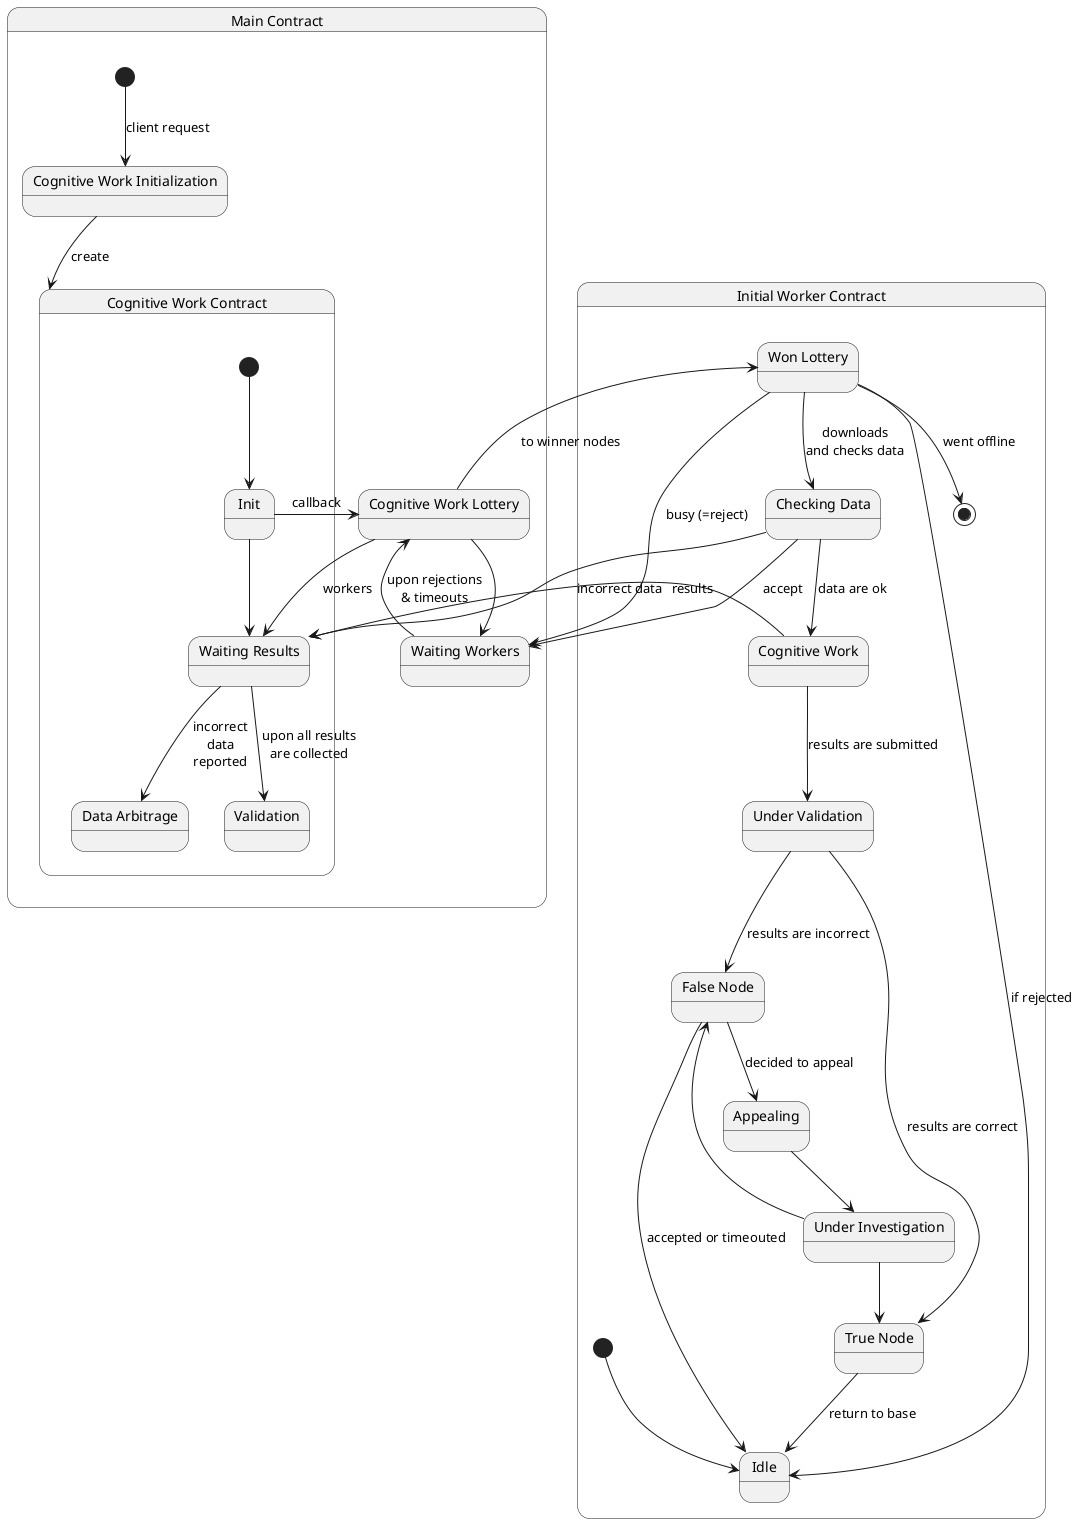 @startuml
state "Main Contract" as main {
  state "Cognitive Work Initialization" as cwi
  state "Cognitive Work Lottery" as cwl
  state "Waiting Workers" as wait_wrk

  [*] --> cwi: client request
  cwi --> work: create
  cwl --> wait_wrk
  wait_wrk --> cwl: upon rejections\n& timeouts
}


state "Cognitive Work Contract" as work {
  state "Init" as work_init
  state "Waiting Results" as cognition
  state "Data Arbitrage" as data_arb
  state "Validation" as validation

  [*] --> work_init
  work_init --> cwl: callback
  work_init --> cognition
  cwl --> cognition: workers
 ' cognition --> cwl: upon rejections\nand timeouts
  cognition --> validation: upon all results\nare collected
  cognition --> data_arb: incorrect\ndata\nreported
}


state "Initial Worker Contract" as worker {
  state "Idle" as idle
  state "Won Lottery" as won
  state "Checking Data" as checking
  state "Cognitive Work" as working
  state "Under Validation" as validating
  state "True Node" as true
  state "False Node" as false
  state "Appealing" as appealing
  state "Under Investigation" as investigation

  [*] --> idle
  cwl --> won: to winner nodes

  won --> checking: downloads\nand checks data
  won --> wait_wrk: busy (=reject)
  won --> idle: if rejected
  won --> [*]: went offline
  checking --> wait_wrk: accept
  checking --> cognition: incorrect data
  checking --> working: data are ok
  working --> validating: results are submitted
  working --> cognition: results
  validating --> true: results are correct
  true --> idle: return to base
  validating --> false: results are incorrect
  false --> idle: accepted or timeouted
  false --> appealing: decided to appeal
  appealing --> investigation
  investigation --> true
  investigation --> false
}
@enduml
